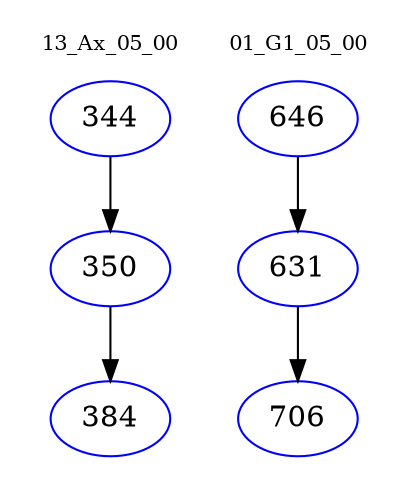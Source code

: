 digraph{
subgraph cluster_0 {
color = white
label = "13_Ax_05_00";
fontsize=10;
T0_344 [label="344", color="blue"]
T0_344 -> T0_350 [color="black"]
T0_350 [label="350", color="blue"]
T0_350 -> T0_384 [color="black"]
T0_384 [label="384", color="blue"]
}
subgraph cluster_1 {
color = white
label = "01_G1_05_00";
fontsize=10;
T1_646 [label="646", color="blue"]
T1_646 -> T1_631 [color="black"]
T1_631 [label="631", color="blue"]
T1_631 -> T1_706 [color="black"]
T1_706 [label="706", color="blue"]
}
}
